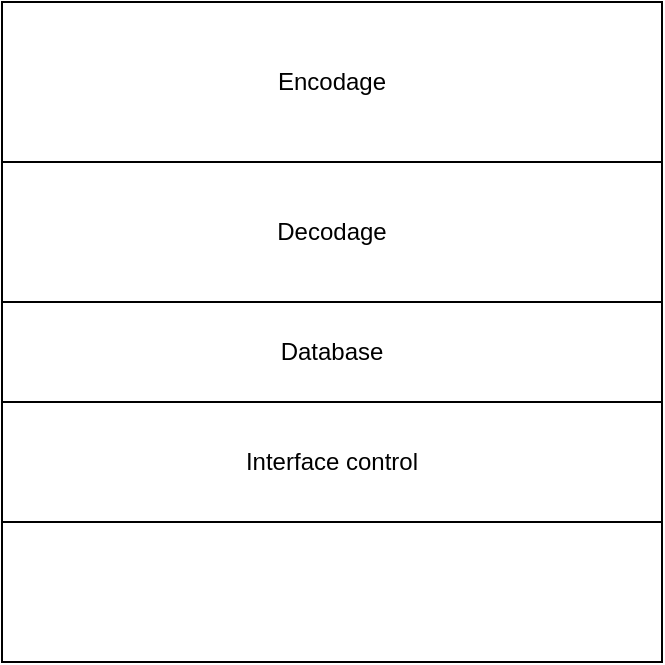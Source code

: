 <mxfile>
    <diagram id="QP54sCILyMDBa1MOgL-u" name="Page-1">
        <mxGraphModel dx="433" dy="461" grid="1" gridSize="10" guides="1" tooltips="1" connect="1" arrows="1" fold="1" page="1" pageScale="1" pageWidth="827" pageHeight="1169" math="0" shadow="0">
            <root>
                <mxCell id="0"/>
                <mxCell id="1" parent="0"/>
                <mxCell id="2" value="" style="whiteSpace=wrap;html=1;aspect=fixed;" vertex="1" parent="1">
                    <mxGeometry x="40" y="80" width="330" height="330" as="geometry"/>
                </mxCell>
                <mxCell id="3" value="Encodage" style="rounded=0;whiteSpace=wrap;html=1;" vertex="1" parent="1">
                    <mxGeometry x="40" y="80" width="330" height="80" as="geometry"/>
                </mxCell>
                <mxCell id="4" value="Decodage" style="rounded=0;whiteSpace=wrap;html=1;" vertex="1" parent="1">
                    <mxGeometry x="40" y="160" width="330" height="70" as="geometry"/>
                </mxCell>
                <mxCell id="5" value="Database" style="rounded=0;whiteSpace=wrap;html=1;" vertex="1" parent="1">
                    <mxGeometry x="40" y="230" width="330" height="50" as="geometry"/>
                </mxCell>
                <mxCell id="6" value="Interface control" style="rounded=0;whiteSpace=wrap;html=1;" vertex="1" parent="1">
                    <mxGeometry x="40" y="280" width="330" height="60" as="geometry"/>
                </mxCell>
            </root>
        </mxGraphModel>
    </diagram>
</mxfile>